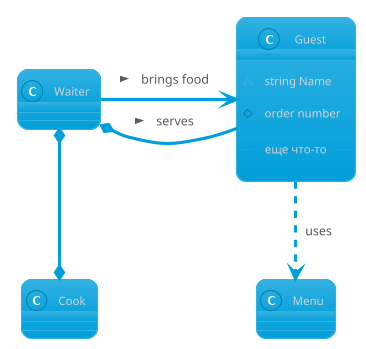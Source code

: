 Class Diagram
@startuml
!theme bluegray
class Guest
{
~string Name
 #order number
..еще что-то..
}

Guest ..> Menu : uses
Waiter *- Guest : serves >
Waiter -> Guest : > brings food

Waiter *-down-* Cook
@enduml
